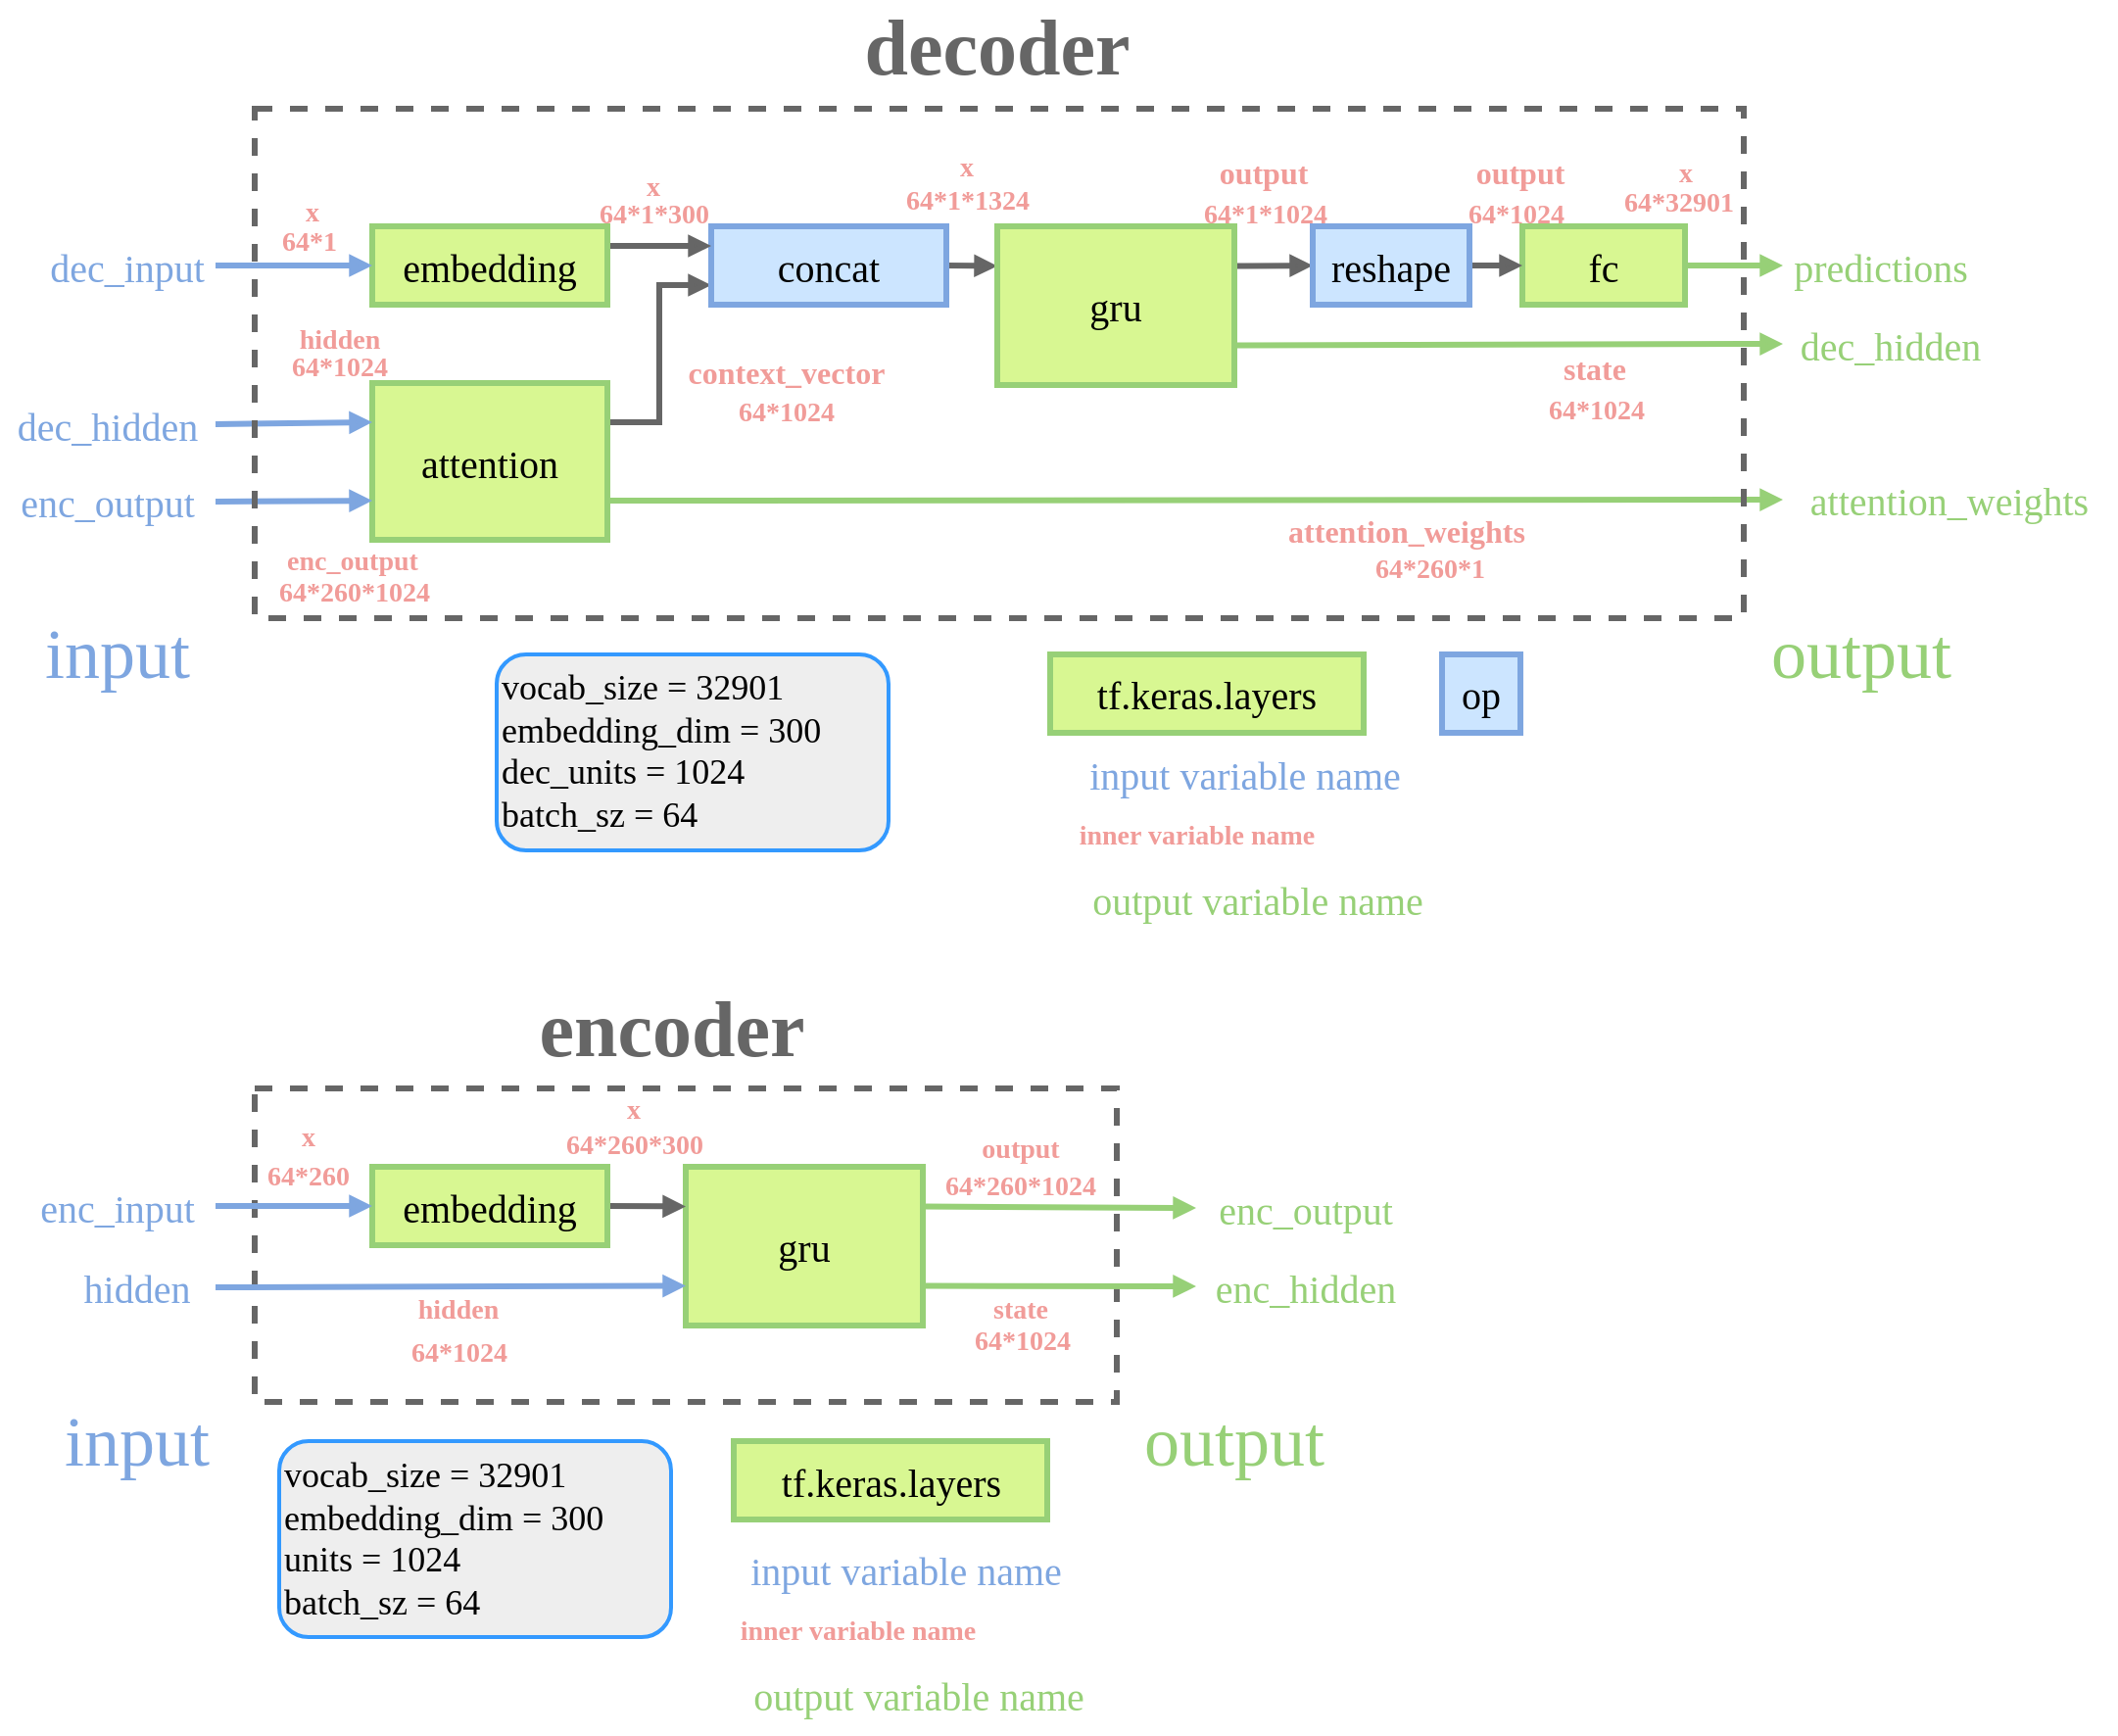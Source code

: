 <mxfile version="12.3.6" type="device" pages="1"><diagram id="C2R9vpWFFEaU_XdBch1a" name="第 1 页"><mxGraphModel dx="1221" dy="651" grid="1" gridSize="10" guides="1" tooltips="1" connect="1" arrows="1" fold="1" page="1" pageScale="1" pageWidth="827" pageHeight="1169" math="0" shadow="0"><root><mxCell id="0"/><mxCell id="1" parent="0"/><mxCell id="tUSjz4eI8gjwYxeQAUdH-51" style="edgeStyle=none;rounded=0;orthogonalLoop=1;jettySize=auto;html=1;exitX=1;exitY=0.5;exitDx=0;exitDy=0;endArrow=block;endFill=1;endSize=4;strokeColor=#97D077;strokeWidth=3;fontFamily=Comic Sans MS;fontSize=20;fontColor=#F19C99;entryX=0;entryY=0.5;entryDx=0;entryDy=0;" parent="1" source="tUSjz4eI8gjwYxeQAUdH-34" target="tUSjz4eI8gjwYxeQAUdH-14" edge="1"><mxGeometry relative="1" as="geometry"><mxPoint x="940" y="226.5" as="targetPoint"/></mxGeometry></mxCell><mxCell id="tUSjz4eI8gjwYxeQAUdH-34" value="fc" style="rounded=0;whiteSpace=wrap;html=1;fontSize=20;fontFamily=Comic Sans MS;fillColor=#D8F792;strokeColor=#97D077;strokeWidth=3;" parent="1" vertex="1"><mxGeometry x="827" y="191.5" width="83" height="40" as="geometry"/></mxCell><mxCell id="tUSjz4eI8gjwYxeQAUdH-39" style="edgeStyle=none;rounded=0;orthogonalLoop=1;jettySize=auto;html=1;exitX=1;exitY=0.75;exitDx=0;exitDy=0;fontFamily=Comic Sans MS;fontSize=20;strokeColor=#97D077;strokeWidth=3;endSize=4;endArrow=block;endFill=1;entryX=0;entryY=0.5;entryDx=0;entryDy=0;" parent="1" source="tUSjz4eI8gjwYxeQAUdH-1" target="tUSjz4eI8gjwYxeQAUdH-15" edge="1"><mxGeometry relative="1" as="geometry"><mxPoint x="900" y="317" as="targetPoint"/></mxGeometry></mxCell><mxCell id="tUSjz4eI8gjwYxeQAUdH-48" style="edgeStyle=orthogonalEdgeStyle;rounded=0;orthogonalLoop=1;jettySize=auto;html=1;exitX=1;exitY=0.25;exitDx=0;exitDy=0;entryX=0;entryY=0.75;entryDx=0;entryDy=0;endArrow=block;endFill=1;endSize=4;strokeColor=#666666;strokeWidth=3;fontFamily=Comic Sans MS;fontSize=20;fontColor=#000000;fillColor=#d5e8d4;" parent="1" source="tUSjz4eI8gjwYxeQAUdH-1" target="tUSjz4eI8gjwYxeQAUdH-2" edge="1"><mxGeometry relative="1" as="geometry"/></mxCell><mxCell id="tUSjz4eI8gjwYxeQAUdH-1" value="attention" style="rounded=0;whiteSpace=wrap;html=1;fontSize=20;fontFamily=Comic Sans MS;fillColor=#D8F792;strokeColor=#97D077;strokeWidth=3;" parent="1" vertex="1"><mxGeometry x="240" y="271.5" width="120" height="80" as="geometry"/></mxCell><mxCell id="tUSjz4eI8gjwYxeQAUdH-62" style="edgeStyle=none;rounded=0;orthogonalLoop=1;jettySize=auto;html=1;exitX=1;exitY=0.5;exitDx=0;exitDy=0;entryX=0;entryY=0.25;entryDx=0;entryDy=0;endArrow=block;endFill=1;endSize=4;strokeColor=#666666;strokeWidth=3;fontFamily=Comic Sans MS;fontSize=20;fontColor=#000000;" parent="1" source="tUSjz4eI8gjwYxeQAUdH-2" target="tUSjz4eI8gjwYxeQAUdH-3" edge="1"><mxGeometry relative="1" as="geometry"/></mxCell><mxCell id="tUSjz4eI8gjwYxeQAUdH-2" value="concat" style="rounded=0;whiteSpace=wrap;html=1;fontSize=20;fontFamily=Comic Sans MS;fillColor=#cce5ff;strokeColor=#7EA6E0;strokeWidth=3;" parent="1" vertex="1"><mxGeometry x="413" y="191.5" width="120" height="40" as="geometry"/></mxCell><mxCell id="tUSjz4eI8gjwYxeQAUdH-33" style="rounded=0;orthogonalLoop=1;jettySize=auto;html=1;exitX=1;exitY=0.25;exitDx=0;exitDy=0;entryX=0;entryY=0.5;entryDx=0;entryDy=0;fontFamily=Comic Sans MS;fontSize=20;strokeWidth=3;endSize=4;endArrow=block;endFill=1;fillColor=#d5e8d4;strokeColor=#666666;fontColor=#000000;" parent="1" source="tUSjz4eI8gjwYxeQAUdH-3" target="tUSjz4eI8gjwYxeQAUdH-4" edge="1"><mxGeometry relative="1" as="geometry"/></mxCell><mxCell id="tUSjz4eI8gjwYxeQAUdH-50" style="edgeStyle=none;rounded=0;orthogonalLoop=1;jettySize=auto;html=1;exitX=1;exitY=0.75;exitDx=0;exitDy=0;endArrow=block;endFill=1;endSize=4;strokeColor=#97D077;strokeWidth=3;fontFamily=Comic Sans MS;fontSize=20;fontColor=#F19C99;entryX=0;entryY=0.5;entryDx=0;entryDy=0;" parent="1" source="tUSjz4eI8gjwYxeQAUdH-3" target="tUSjz4eI8gjwYxeQAUdH-13" edge="1"><mxGeometry relative="1" as="geometry"><mxPoint x="920" y="308.5" as="targetPoint"/></mxGeometry></mxCell><mxCell id="tUSjz4eI8gjwYxeQAUdH-3" value="gru" style="rounded=0;whiteSpace=wrap;html=1;fontSize=20;fontFamily=Comic Sans MS;fillColor=#D8F792;strokeColor=#97D077;fontColor=#000000;strokeWidth=3;" parent="1" vertex="1"><mxGeometry x="559" y="191.5" width="121" height="81" as="geometry"/></mxCell><mxCell id="tUSjz4eI8gjwYxeQAUdH-36" style="rounded=0;orthogonalLoop=1;jettySize=auto;html=1;exitX=1;exitY=0.5;exitDx=0;exitDy=0;entryX=0;entryY=0.5;entryDx=0;entryDy=0;fontFamily=Comic Sans MS;fontSize=20;strokeColor=#666666;strokeWidth=3;fillColor=#d5e8d4;endFill=1;endArrow=block;endSize=4;fontColor=#000000;" parent="1" source="tUSjz4eI8gjwYxeQAUdH-4" target="tUSjz4eI8gjwYxeQAUdH-34" edge="1"><mxGeometry relative="1" as="geometry"/></mxCell><mxCell id="tUSjz4eI8gjwYxeQAUdH-4" value="reshape" style="rounded=0;whiteSpace=wrap;html=1;fontSize=20;fontFamily=Comic Sans MS;fillColor=#cce5ff;strokeColor=#7EA6E0;strokeWidth=3;" parent="1" vertex="1"><mxGeometry x="720" y="191.5" width="80" height="40" as="geometry"/></mxCell><mxCell id="tUSjz4eI8gjwYxeQAUdH-47" style="rounded=0;orthogonalLoop=1;jettySize=auto;html=1;exitX=1;exitY=0.25;exitDx=0;exitDy=0;entryX=0;entryY=0.25;entryDx=0;entryDy=0;endArrow=block;endFill=1;endSize=4;strokeColor=#666666;strokeWidth=3;fontFamily=Comic Sans MS;fontSize=20;fontColor=#000000;fillColor=#d5e8d4;" parent="1" source="tUSjz4eI8gjwYxeQAUdH-5" target="tUSjz4eI8gjwYxeQAUdH-2" edge="1"><mxGeometry relative="1" as="geometry"/></mxCell><mxCell id="tUSjz4eI8gjwYxeQAUdH-5" value="embedding" style="rounded=0;whiteSpace=wrap;html=1;fontSize=20;fontFamily=Comic Sans MS;fillColor=#D8F792;strokeColor=#97D077;fontColor=#000000;strokeWidth=3;" parent="1" vertex="1"><mxGeometry x="240" y="191.5" width="120" height="40" as="geometry"/></mxCell><mxCell id="tUSjz4eI8gjwYxeQAUdH-19" value="" style="edgeStyle=none;rounded=0;orthogonalLoop=1;jettySize=auto;html=1;fontFamily=Comic Sans MS;fontSize=20;exitX=1;exitY=0.5;exitDx=0;exitDy=0;entryX=0;entryY=0.25;entryDx=0;entryDy=0;fontColor=#7EA6E0;strokeColor=#7EA6E0;strokeWidth=3;endFill=1;endArrow=block;endSize=4;" parent="1" source="tUSjz4eI8gjwYxeQAUdH-6" target="tUSjz4eI8gjwYxeQAUdH-1" edge="1"><mxGeometry relative="1" as="geometry"/></mxCell><mxCell id="tUSjz4eI8gjwYxeQAUdH-6" value="dec_hidden" style="text;html=1;strokeColor=none;fillColor=none;align=center;verticalAlign=middle;whiteSpace=wrap;rounded=0;fontSize=20;fontFamily=Comic Sans MS;fontColor=#7EA6E0;" parent="1" vertex="1"><mxGeometry x="50" y="272.5" width="110" height="40" as="geometry"/></mxCell><mxCell id="tUSjz4eI8gjwYxeQAUdH-22" value="" style="edgeStyle=none;rounded=0;orthogonalLoop=1;jettySize=auto;html=1;fontFamily=Comic Sans MS;fontSize=20;entryX=0;entryY=0.75;entryDx=0;entryDy=0;exitX=1;exitY=0.5;exitDx=0;exitDy=0;fontColor=#7EA6E0;strokeColor=#7EA6E0;strokeWidth=3;endFill=1;endArrow=block;endSize=4;" parent="1" source="tUSjz4eI8gjwYxeQAUdH-7" target="tUSjz4eI8gjwYxeQAUdH-1" edge="1"><mxGeometry relative="1" as="geometry"/></mxCell><mxCell id="tUSjz4eI8gjwYxeQAUdH-7" value="enc_output" style="text;html=1;strokeColor=none;fillColor=none;align=center;verticalAlign=middle;whiteSpace=wrap;rounded=0;fontSize=20;fontFamily=Comic Sans MS;fontColor=#7EA6E0;" parent="1" vertex="1"><mxGeometry x="50" y="311.5" width="110" height="41" as="geometry"/></mxCell><mxCell id="tUSjz4eI8gjwYxeQAUdH-10" value="&lt;font style=&quot;font-size: 16px&quot;&gt;&lt;b&gt;&lt;font style=&quot;font-size: 16px&quot;&gt;context_vector&lt;/font&gt;&lt;/b&gt;&lt;/font&gt;" style="text;html=1;strokeColor=none;fillColor=none;align=center;verticalAlign=middle;whiteSpace=wrap;rounded=0;fontSize=20;fontFamily=Comic Sans MS;fontColor=#F19C99;" parent="1" vertex="1"><mxGeometry x="390" y="252.5" width="123" height="23" as="geometry"/></mxCell><mxCell id="tUSjz4eI8gjwYxeQAUdH-30" value="" style="edgeStyle=orthogonalEdgeStyle;rounded=0;orthogonalLoop=1;jettySize=auto;html=1;fontFamily=Comic Sans MS;fontSize=20;fontColor=#7EA6E0;strokeColor=#7EA6E0;strokeWidth=3;endArrow=block;endFill=1;endSize=4;entryX=0;entryY=0.5;entryDx=0;entryDy=0;" parent="1" source="tUSjz4eI8gjwYxeQAUdH-11" target="tUSjz4eI8gjwYxeQAUdH-5" edge="1"><mxGeometry relative="1" as="geometry"/></mxCell><mxCell id="tUSjz4eI8gjwYxeQAUdH-11" value="dec_input" style="text;html=1;strokeColor=none;fillColor=none;align=center;verticalAlign=middle;whiteSpace=wrap;rounded=0;fontSize=20;fontFamily=Comic Sans MS;fontColor=#7EA6E0;" parent="1" vertex="1"><mxGeometry x="70" y="191.5" width="90" height="40" as="geometry"/></mxCell><mxCell id="tUSjz4eI8gjwYxeQAUdH-12" value="&lt;b&gt;&lt;font style=&quot;font-size: 16px&quot;&gt;output&lt;/font&gt;&lt;/b&gt;" style="text;html=1;strokeColor=none;fillColor=none;align=center;verticalAlign=middle;whiteSpace=wrap;rounded=0;fontSize=20;fontFamily=Comic Sans MS;fontColor=#F19C99;" parent="1" vertex="1"><mxGeometry x="650" y="150" width="90" height="23" as="geometry"/></mxCell><mxCell id="tUSjz4eI8gjwYxeQAUdH-13" value="dec_hidden" style="text;html=1;strokeColor=none;fillColor=none;align=center;verticalAlign=middle;whiteSpace=wrap;rounded=0;fontSize=20;fontFamily=Comic Sans MS;fontColor=#97D077;" parent="1" vertex="1"><mxGeometry x="960" y="232.5" width="110" height="38" as="geometry"/></mxCell><mxCell id="tUSjz4eI8gjwYxeQAUdH-14" value="predictions" style="text;html=1;strokeColor=none;fillColor=none;align=center;verticalAlign=middle;whiteSpace=wrap;rounded=0;fontSize=20;fontFamily=Comic Sans MS;fontColor=#97D077;" parent="1" vertex="1"><mxGeometry x="960" y="191.5" width="100" height="40" as="geometry"/></mxCell><mxCell id="tUSjz4eI8gjwYxeQAUdH-15" value="attention_weights" style="text;html=1;strokeColor=none;fillColor=none;align=center;verticalAlign=middle;whiteSpace=wrap;rounded=0;fontSize=20;fontFamily=Comic Sans MS;fontColor=#97D077;" parent="1" vertex="1"><mxGeometry x="960" y="310.5" width="170" height="41" as="geometry"/></mxCell><mxCell id="tUSjz4eI8gjwYxeQAUdH-21" style="edgeStyle=none;rounded=0;orthogonalLoop=1;jettySize=auto;html=1;entryX=1;entryY=0.5;entryDx=0;entryDy=0;fontFamily=Comic Sans MS;fontSize=20;fontColor=#7EA6E0;" parent="1" source="tUSjz4eI8gjwYxeQAUdH-7" target="tUSjz4eI8gjwYxeQAUdH-7" edge="1"><mxGeometry relative="1" as="geometry"/></mxCell><mxCell id="tUSjz4eI8gjwYxeQAUdH-63" value="input" style="text;html=1;strokeColor=none;fillColor=none;align=center;verticalAlign=middle;whiteSpace=wrap;rounded=0;fontSize=36;fontFamily=Comic Sans MS;fontColor=#7EA6E0;" parent="1" vertex="1"><mxGeometry x="50" y="389.5" width="120" height="41" as="geometry"/></mxCell><mxCell id="tUSjz4eI8gjwYxeQAUdH-64" value="output" style="text;html=1;strokeColor=none;fillColor=none;align=center;verticalAlign=middle;whiteSpace=wrap;rounded=0;fontSize=36;fontFamily=Comic Sans MS;fontColor=#97D077;" parent="1" vertex="1"><mxGeometry x="945" y="389.5" width="110" height="41" as="geometry"/></mxCell><mxCell id="tUSjz4eI8gjwYxeQAUdH-66" value="&lt;font style=&quot;font-size: 40px&quot;&gt;&lt;b&gt;&lt;font style=&quot;font-size: 40px&quot; color=&quot;#666666&quot;&gt;decoder&lt;/font&gt;&lt;/b&gt;&lt;/font&gt;" style="text;html=1;strokeColor=none;fillColor=none;align=center;verticalAlign=middle;whiteSpace=wrap;rounded=0;fontSize=36;fontFamily=Comic Sans MS;fontColor=#7EA6E0;" parent="1" vertex="1"><mxGeometry x="479" y="80" width="160" height="40" as="geometry"/></mxCell><mxCell id="tUSjz4eI8gjwYxeQAUdH-67" value="tf.keras.layers" style="rounded=0;whiteSpace=wrap;html=1;fontSize=20;fontFamily=Comic Sans MS;fillColor=#D8F792;strokeColor=#97D077;fontColor=#000000;strokeWidth=3;" parent="1" vertex="1"><mxGeometry x="586" y="410" width="160" height="40" as="geometry"/></mxCell><mxCell id="tUSjz4eI8gjwYxeQAUdH-69" value="op" style="rounded=0;whiteSpace=wrap;html=1;fontSize=20;fontFamily=Comic Sans MS;fillColor=#cce5ff;strokeColor=#7EA6E0;strokeWidth=3;" parent="1" vertex="1"><mxGeometry x="786" y="410" width="40" height="40" as="geometry"/></mxCell><mxCell id="tUSjz4eI8gjwYxeQAUdH-71" value="x" style="text;html=1;strokeColor=none;fillColor=none;align=center;verticalAlign=middle;whiteSpace=wrap;rounded=0;fontSize=14;fontFamily=Comic Sans MS;fontColor=#F19C99;fontStyle=1" parent="1" vertex="1"><mxGeometry x="527" y="150" width="33" height="23" as="geometry"/></mxCell><mxCell id="tUSjz4eI8gjwYxeQAUdH-72" value="x" style="text;html=1;strokeColor=none;fillColor=none;align=center;verticalAlign=middle;whiteSpace=wrap;rounded=0;fontSize=14;fontFamily=Comic Sans MS;fontColor=#F19C99;fontStyle=1" parent="1" vertex="1"><mxGeometry x="367" y="160" width="33" height="23" as="geometry"/></mxCell><mxCell id="tUSjz4eI8gjwYxeQAUdH-73" value="&lt;b&gt;&lt;font style=&quot;font-size: 16px&quot;&gt;output&lt;/font&gt;&lt;/b&gt;" style="text;html=1;strokeColor=none;fillColor=none;align=center;verticalAlign=middle;whiteSpace=wrap;rounded=0;fontSize=20;fontFamily=Comic Sans MS;fontColor=#F19C99;" parent="1" vertex="1"><mxGeometry x="781" y="150" width="90" height="23" as="geometry"/></mxCell><mxCell id="tUSjz4eI8gjwYxeQAUdH-74" value="" style="rounded=0;whiteSpace=wrap;html=1;fillColor=none;fontFamily=Comic Sans MS;fontSize=36;fontColor=#F19C99;strokeColor=#666666;strokeWidth=3;dashed=1;" parent="1" vertex="1"><mxGeometry x="180" y="631.5" width="440" height="160" as="geometry"/></mxCell><mxCell id="tUSjz4eI8gjwYxeQAUdH-75" style="edgeStyle=none;rounded=0;orthogonalLoop=1;jettySize=auto;html=1;exitX=1;exitY=0.25;exitDx=0;exitDy=0;endArrow=block;endFill=1;endSize=4;strokeColor=#97D077;strokeWidth=3;fontFamily=Comic Sans MS;fontSize=20;fontColor=#F19C99;entryX=0;entryY=0.5;entryDx=0;entryDy=0;" parent="1" source="tUSjz4eI8gjwYxeQAUdH-84" target="tUSjz4eI8gjwYxeQAUdH-98" edge="1"><mxGeometry relative="1" as="geometry"><mxPoint x="940" y="706.5" as="targetPoint"/><mxPoint x="910" y="691.5" as="sourcePoint"/></mxGeometry></mxCell><mxCell id="tUSjz4eI8gjwYxeQAUdH-83" style="edgeStyle=none;rounded=0;orthogonalLoop=1;jettySize=auto;html=1;exitX=1;exitY=0.75;exitDx=0;exitDy=0;endArrow=block;endFill=1;endSize=4;strokeColor=#97D077;strokeWidth=3;fontFamily=Comic Sans MS;fontSize=20;fontColor=#F19C99;entryX=0;entryY=0.5;entryDx=0;entryDy=0;" parent="1" source="tUSjz4eI8gjwYxeQAUdH-84" target="tUSjz4eI8gjwYxeQAUdH-97" edge="1"><mxGeometry relative="1" as="geometry"><mxPoint x="920" y="788.5" as="targetPoint"/></mxGeometry></mxCell><mxCell id="tUSjz4eI8gjwYxeQAUdH-84" value="gru" style="rounded=0;whiteSpace=wrap;html=1;fontSize=20;fontFamily=Comic Sans MS;fillColor=#D8F792;strokeColor=#97D077;fontColor=#000000;strokeWidth=3;" parent="1" vertex="1"><mxGeometry x="400" y="671.5" width="121" height="81" as="geometry"/></mxCell><mxCell id="tUSjz4eI8gjwYxeQAUdH-87" style="rounded=0;orthogonalLoop=1;jettySize=auto;html=1;exitX=1;exitY=0.5;exitDx=0;exitDy=0;entryX=0;entryY=0.25;entryDx=0;entryDy=0;endArrow=block;endFill=1;endSize=4;strokeColor=#666666;strokeWidth=3;fontFamily=Comic Sans MS;fontSize=20;fontColor=#000000;fillColor=#d5e8d4;" parent="1" source="tUSjz4eI8gjwYxeQAUdH-88" target="tUSjz4eI8gjwYxeQAUdH-84" edge="1"><mxGeometry relative="1" as="geometry"><mxPoint x="413" y="681.5" as="targetPoint"/></mxGeometry></mxCell><mxCell id="tUSjz4eI8gjwYxeQAUdH-88" value="embedding" style="rounded=0;whiteSpace=wrap;html=1;fontSize=20;fontFamily=Comic Sans MS;fillColor=#D8F792;strokeColor=#97D077;fontColor=#000000;strokeWidth=3;" parent="1" vertex="1"><mxGeometry x="240" y="671.5" width="120" height="40" as="geometry"/></mxCell><mxCell id="tUSjz4eI8gjwYxeQAUdH-89" value="" style="edgeStyle=none;rounded=0;orthogonalLoop=1;jettySize=auto;html=1;fontFamily=Comic Sans MS;fontSize=20;exitX=1;exitY=0.5;exitDx=0;exitDy=0;fontColor=#7EA6E0;strokeColor=#7EA6E0;strokeWidth=3;endFill=1;endArrow=block;endSize=4;entryX=0;entryY=0.75;entryDx=0;entryDy=0;" parent="1" source="tUSjz4eI8gjwYxeQAUdH-90" target="tUSjz4eI8gjwYxeQAUdH-84" edge="1"><mxGeometry relative="1" as="geometry"><mxPoint x="130" y="621.5" as="targetPoint"/></mxGeometry></mxCell><mxCell id="tUSjz4eI8gjwYxeQAUdH-90" value="hidden" style="text;html=1;strokeColor=none;fillColor=none;align=center;verticalAlign=middle;whiteSpace=wrap;rounded=0;fontSize=20;fontFamily=Comic Sans MS;fontColor=#7EA6E0;" parent="1" vertex="1"><mxGeometry x="80" y="713" width="80" height="40" as="geometry"/></mxCell><mxCell id="tUSjz4eI8gjwYxeQAUdH-94" value="" style="edgeStyle=orthogonalEdgeStyle;rounded=0;orthogonalLoop=1;jettySize=auto;html=1;fontFamily=Comic Sans MS;fontSize=20;fontColor=#7EA6E0;strokeColor=#7EA6E0;strokeWidth=3;endArrow=block;endFill=1;endSize=4;entryX=0;entryY=0.5;entryDx=0;entryDy=0;" parent="1" source="tUSjz4eI8gjwYxeQAUdH-95" target="tUSjz4eI8gjwYxeQAUdH-88" edge="1"><mxGeometry relative="1" as="geometry"/></mxCell><mxCell id="tUSjz4eI8gjwYxeQAUdH-95" value="enc_input" style="text;html=1;strokeColor=none;fillColor=none;align=center;verticalAlign=middle;whiteSpace=wrap;rounded=0;fontSize=20;fontFamily=Comic Sans MS;fontColor=#7EA6E0;" parent="1" vertex="1"><mxGeometry x="60" y="671.5" width="100" height="40" as="geometry"/></mxCell><mxCell id="tUSjz4eI8gjwYxeQAUdH-97" value="enc_hidden" style="text;html=1;strokeColor=none;fillColor=none;align=center;verticalAlign=middle;whiteSpace=wrap;rounded=0;fontSize=20;fontFamily=Comic Sans MS;fontColor=#97D077;" parent="1" vertex="1"><mxGeometry x="660.5" y="713.5" width="111" height="38" as="geometry"/></mxCell><mxCell id="tUSjz4eI8gjwYxeQAUdH-98" value="enc_output" style="text;html=1;strokeColor=none;fillColor=none;align=center;verticalAlign=middle;whiteSpace=wrap;rounded=0;fontSize=20;fontFamily=Comic Sans MS;fontColor=#97D077;" parent="1" vertex="1"><mxGeometry x="660.5" y="672.5" width="111" height="40" as="geometry"/></mxCell><mxCell id="tUSjz4eI8gjwYxeQAUdH-100" style="edgeStyle=none;rounded=0;orthogonalLoop=1;jettySize=auto;html=1;entryX=1;entryY=0.5;entryDx=0;entryDy=0;fontFamily=Comic Sans MS;fontSize=20;fontColor=#7EA6E0;" parent="1" edge="1"><mxGeometry relative="1" as="geometry"><mxPoint x="160" y="781.5" as="sourcePoint"/><mxPoint x="160" y="781.5" as="targetPoint"/></mxGeometry></mxCell><mxCell id="tUSjz4eI8gjwYxeQAUdH-101" value="input" style="text;html=1;strokeColor=none;fillColor=none;align=center;verticalAlign=middle;whiteSpace=wrap;rounded=0;fontSize=36;fontFamily=Comic Sans MS;fontColor=#7EA6E0;" parent="1" vertex="1"><mxGeometry x="60" y="791.5" width="120" height="40" as="geometry"/></mxCell><mxCell id="tUSjz4eI8gjwYxeQAUdH-102" value="output" style="text;html=1;strokeColor=none;fillColor=none;align=center;verticalAlign=middle;whiteSpace=wrap;rounded=0;fontSize=36;fontFamily=Comic Sans MS;fontColor=#97D077;" parent="1" vertex="1"><mxGeometry x="625" y="791.5" width="110" height="40" as="geometry"/></mxCell><mxCell id="tUSjz4eI8gjwYxeQAUdH-103" value="&lt;b&gt;&lt;font style=&quot;font-size: 40px&quot; color=&quot;#666666&quot;&gt;encoder&lt;/font&gt;&lt;/b&gt;" style="text;html=1;strokeColor=none;fillColor=none;align=center;verticalAlign=middle;whiteSpace=wrap;rounded=0;fontSize=36;fontFamily=Comic Sans MS;fontColor=#7EA6E0;" parent="1" vertex="1"><mxGeometry x="313" y="580.5" width="160" height="40" as="geometry"/></mxCell><mxCell id="tUSjz4eI8gjwYxeQAUdH-107" value="x" style="text;html=1;strokeColor=none;fillColor=none;align=center;verticalAlign=middle;whiteSpace=wrap;rounded=0;fontSize=14;fontFamily=Comic Sans MS;fontColor=#F19C99;fontStyle=1" parent="1" vertex="1"><mxGeometry x="357" y="631.5" width="33" height="23" as="geometry"/></mxCell><mxCell id="tUSjz4eI8gjwYxeQAUdH-121" value="&lt;font style=&quot;font-size: 14px&quot;&gt;&lt;b&gt;&lt;font style=&quot;font-size: 14px&quot;&gt;64*1*300&lt;/font&gt;&lt;/b&gt;&lt;/font&gt;" style="text;html=1;strokeColor=none;fillColor=none;align=center;verticalAlign=middle;whiteSpace=wrap;rounded=0;fontSize=20;fontFamily=Comic Sans MS;fontColor=#F19C99;" parent="1" vertex="1"><mxGeometry x="338.5" y="171.5" width="90" height="20" as="geometry"/></mxCell><mxCell id="tUSjz4eI8gjwYxeQAUdH-125" value="&lt;font style=&quot;font-size: 14px&quot;&gt;&lt;b&gt;&lt;font style=&quot;font-size: 14px&quot;&gt;64*260*300&lt;/font&gt;&lt;/b&gt;&lt;/font&gt;" style="text;html=1;strokeColor=none;fillColor=none;align=center;verticalAlign=middle;whiteSpace=wrap;rounded=0;fontSize=20;fontFamily=Comic Sans MS;fontColor=#F19C99;" parent="1" vertex="1"><mxGeometry x="328.5" y="646.5" width="90" height="20" as="geometry"/></mxCell><mxCell id="tUSjz4eI8gjwYxeQAUdH-129" value="&lt;font style=&quot;font-size: 14px&quot;&gt;&lt;b&gt;&lt;font style=&quot;font-size: 14px&quot;&gt;64*1024&lt;/font&gt;&lt;/b&gt;&lt;/font&gt;" style="text;html=1;strokeColor=none;fillColor=none;align=center;verticalAlign=middle;whiteSpace=wrap;rounded=0;fontSize=20;fontFamily=Comic Sans MS;fontColor=#F19C99;" parent="1" vertex="1"><mxGeometry x="527" y="746.5" width="90" height="20" as="geometry"/></mxCell><mxCell id="tUSjz4eI8gjwYxeQAUdH-131" value="x" style="text;html=1;strokeColor=none;fillColor=none;align=center;verticalAlign=middle;whiteSpace=wrap;rounded=0;fontSize=14;fontFamily=Comic Sans MS;fontColor=#F19C99;fontStyle=1" parent="1" vertex="1"><mxGeometry x="193" y="173" width="33" height="23" as="geometry"/></mxCell><mxCell id="tUSjz4eI8gjwYxeQAUdH-132" value="hidden" style="text;html=1;strokeColor=none;fillColor=none;align=center;verticalAlign=middle;whiteSpace=wrap;rounded=0;fontSize=14;fontFamily=Comic Sans MS;fontColor=#F19C99;fontStyle=1" parent="1" vertex="1"><mxGeometry x="190" y="238.5" width="67" height="23" as="geometry"/></mxCell><mxCell id="tUSjz4eI8gjwYxeQAUdH-133" value="enc_output" style="text;html=1;strokeColor=none;fillColor=none;align=center;verticalAlign=middle;whiteSpace=wrap;rounded=0;fontSize=14;fontFamily=Comic Sans MS;fontColor=#F19C99;fontStyle=1" parent="1" vertex="1"><mxGeometry x="177.5" y="351.5" width="104" height="23" as="geometry"/></mxCell><mxCell id="tUSjz4eI8gjwYxeQAUdH-134" value="x" style="text;html=1;strokeColor=none;fillColor=none;align=center;verticalAlign=middle;whiteSpace=wrap;rounded=0;fontSize=14;fontFamily=Comic Sans MS;fontColor=#F19C99;fontStyle=1" parent="1" vertex="1"><mxGeometry x="893.5" y="153" width="33" height="23" as="geometry"/></mxCell><mxCell id="tUSjz4eI8gjwYxeQAUdH-135" value="x" style="text;html=1;strokeColor=none;fillColor=none;align=center;verticalAlign=middle;whiteSpace=wrap;rounded=0;fontSize=14;fontFamily=Comic Sans MS;fontColor=#F19C99;fontStyle=1" parent="1" vertex="1"><mxGeometry x="190.5" y="645" width="33" height="23" as="geometry"/></mxCell><mxCell id="tUSjz4eI8gjwYxeQAUdH-136" value="&lt;font style=&quot;font-size: 14px&quot;&gt;&lt;b&gt;&lt;font style=&quot;font-size: 14px&quot;&gt;64*260&lt;/font&gt;&lt;/b&gt;&lt;/font&gt;" style="text;html=1;strokeColor=none;fillColor=none;align=center;verticalAlign=middle;whiteSpace=wrap;rounded=0;fontSize=20;fontFamily=Comic Sans MS;fontColor=#F19C99;" parent="1" vertex="1"><mxGeometry x="177.5" y="662.5" width="59" height="20" as="geometry"/></mxCell><mxCell id="tUSjz4eI8gjwYxeQAUdH-137" style="edgeStyle=none;rounded=0;orthogonalLoop=1;jettySize=auto;html=1;exitX=0.5;exitY=1;exitDx=0;exitDy=0;endArrow=block;endFill=1;endSize=4;strokeColor=#666666;strokeWidth=3;fontFamily=Comic Sans MS;fontSize=14;fontColor=#97D077;" parent="1" source="tUSjz4eI8gjwYxeQAUdH-136" target="tUSjz4eI8gjwYxeQAUdH-136" edge="1"><mxGeometry relative="1" as="geometry"/></mxCell><mxCell id="tUSjz4eI8gjwYxeQAUdH-138" value="hidden" style="text;html=1;strokeColor=none;fillColor=none;align=center;verticalAlign=middle;whiteSpace=wrap;rounded=0;fontSize=14;fontFamily=Comic Sans MS;fontColor=#F19C99;fontStyle=1" parent="1" vertex="1"><mxGeometry x="257" y="733.5" width="54" height="23" as="geometry"/></mxCell><mxCell id="tUSjz4eI8gjwYxeQAUdH-139" value="&lt;font style=&quot;font-size: 14px&quot;&gt;&lt;b&gt;&lt;font style=&quot;font-size: 14px&quot;&gt;64*1024&lt;/font&gt;&lt;/b&gt;&lt;/font&gt;" style="text;html=1;strokeColor=none;fillColor=none;align=center;verticalAlign=middle;whiteSpace=wrap;rounded=0;fontSize=20;fontFamily=Comic Sans MS;fontColor=#F19C99;" parent="1" vertex="1"><mxGeometry x="254.5" y="753" width="59" height="20" as="geometry"/></mxCell><mxCell id="tUSjz4eI8gjwYxeQAUdH-140" style="edgeStyle=none;rounded=0;orthogonalLoop=1;jettySize=auto;html=1;exitX=0.5;exitY=1;exitDx=0;exitDy=0;endArrow=block;endFill=1;endSize=4;strokeColor=#666666;strokeWidth=3;fontFamily=Comic Sans MS;fontSize=14;fontColor=#97D077;" parent="1" source="tUSjz4eI8gjwYxeQAUdH-139" target="tUSjz4eI8gjwYxeQAUdH-139" edge="1"><mxGeometry relative="1" as="geometry"/></mxCell><mxCell id="tUSjz4eI8gjwYxeQAUdH-142" value="state" style="text;html=1;strokeColor=none;fillColor=none;align=center;verticalAlign=middle;whiteSpace=wrap;rounded=0;fontSize=14;fontFamily=Comic Sans MS;fontColor=#F19C99;fontStyle=1" parent="1" vertex="1"><mxGeometry x="543.5" y="733" width="54" height="23" as="geometry"/></mxCell><mxCell id="tUSjz4eI8gjwYxeQAUdH-143" value="output" style="text;html=1;strokeColor=none;fillColor=none;align=center;verticalAlign=middle;whiteSpace=wrap;rounded=0;fontSize=14;fontFamily=Comic Sans MS;fontColor=#F19C99;fontStyle=1" parent="1" vertex="1"><mxGeometry x="543.5" y="651" width="54" height="23" as="geometry"/></mxCell><mxCell id="tUSjz4eI8gjwYxeQAUdH-144" value="&lt;font style=&quot;font-size: 14px&quot; color=&quot;#F19C99&quot;&gt;&lt;b&gt;&lt;font style=&quot;font-size: 14px&quot;&gt;64*260*1024&lt;/font&gt;&lt;/b&gt;&lt;/font&gt;" style="text;html=1;strokeColor=none;fillColor=none;align=center;verticalAlign=middle;whiteSpace=wrap;rounded=0;fontSize=20;fontFamily=Comic Sans MS;fontColor=#97D077;" parent="1" vertex="1"><mxGeometry x="525.5" y="668" width="90" height="20" as="geometry"/></mxCell><mxCell id="tUSjz4eI8gjwYxeQAUdH-149" value="inner variable name" style="text;html=1;strokeColor=none;fillColor=none;align=center;verticalAlign=middle;whiteSpace=wrap;rounded=0;fontSize=14;fontFamily=Comic Sans MS;fontColor=#F19C99;fontStyle=1" parent="1" vertex="1"><mxGeometry x="586" y="491" width="150" height="23" as="geometry"/></mxCell><mxCell id="tUSjz4eI8gjwYxeQAUdH-150" value="input variable name" style="text;html=1;strokeColor=none;fillColor=none;align=center;verticalAlign=middle;whiteSpace=wrap;rounded=0;fontSize=20;fontFamily=Comic Sans MS;fontColor=#7EA6E0;" parent="1" vertex="1"><mxGeometry x="586" y="450" width="199" height="41" as="geometry"/></mxCell><mxCell id="tUSjz4eI8gjwYxeQAUdH-151" value="output variable name" style="text;html=1;strokeColor=none;fillColor=none;align=center;verticalAlign=middle;whiteSpace=wrap;rounded=0;fontSize=20;fontFamily=Comic Sans MS;fontColor=#97D077;" parent="1" vertex="1"><mxGeometry x="587" y="514" width="210" height="41" as="geometry"/></mxCell><mxCell id="tUSjz4eI8gjwYxeQAUdH-153" value="&lt;div style=&quot;font-size: 18px;&quot;&gt;&lt;font style=&quot;font-size: 18px;&quot;&gt;vocab_size = 32901&lt;br style=&quot;font-size: 18px;&quot;&gt;&lt;/font&gt;&lt;/div&gt;&lt;div style=&quot;font-size: 18px;&quot;&gt;&lt;font style=&quot;font-size: 18px;&quot;&gt;embedding_dim = 300&lt;br style=&quot;font-size: 18px;&quot;&gt;&lt;/font&gt;&lt;/div&gt;&lt;div style=&quot;font-size: 18px;&quot;&gt;&lt;font style=&quot;font-size: 18px;&quot;&gt;units = 1024&lt;br style=&quot;font-size: 18px;&quot;&gt;&lt;/font&gt;&lt;/div&gt;&lt;div style=&quot;font-size: 18px;&quot;&gt;&lt;font style=&quot;font-size: 18px;&quot;&gt;batch_sz = 64&lt;br style=&quot;font-size: 18px;&quot;&gt;&lt;/font&gt;&lt;/div&gt;" style="text;html=1;strokeColor=#3399FF;fillColor=#eeeeee;align=left;verticalAlign=top;whiteSpace=wrap;rounded=1;fontFamily=Comic Sans MS;fontSize=18;strokeWidth=2;glass=0;shadow=0;comic=0;" parent="1" vertex="1"><mxGeometry x="192.5" y="811.5" width="200" height="100" as="geometry"/></mxCell><mxCell id="tUSjz4eI8gjwYxeQAUdH-154" value="tf.keras.layers" style="rounded=0;whiteSpace=wrap;html=1;fontSize=20;fontFamily=Comic Sans MS;fillColor=#D8F792;strokeColor=#97D077;fontColor=#000000;strokeWidth=3;" parent="1" vertex="1"><mxGeometry x="424.5" y="811.5" width="160" height="40" as="geometry"/></mxCell><mxCell id="tUSjz4eI8gjwYxeQAUdH-155" value="inner variable name" style="text;html=1;strokeColor=none;fillColor=none;align=center;verticalAlign=middle;whiteSpace=wrap;rounded=0;fontSize=14;fontFamily=Comic Sans MS;fontColor=#F19C99;fontStyle=1" parent="1" vertex="1"><mxGeometry x="413" y="897" width="150" height="23" as="geometry"/></mxCell><mxCell id="tUSjz4eI8gjwYxeQAUdH-156" value="input variable name" style="text;html=1;strokeColor=none;fillColor=none;align=center;verticalAlign=middle;whiteSpace=wrap;rounded=0;fontSize=20;fontFamily=Comic Sans MS;fontColor=#7EA6E0;" parent="1" vertex="1"><mxGeometry x="413" y="856" width="199" height="41" as="geometry"/></mxCell><mxCell id="tUSjz4eI8gjwYxeQAUdH-157" value="output variable name" style="text;html=1;strokeColor=none;fillColor=none;align=center;verticalAlign=middle;whiteSpace=wrap;rounded=0;fontSize=20;fontFamily=Comic Sans MS;fontColor=#97D077;" parent="1" vertex="1"><mxGeometry x="414" y="920" width="210" height="41" as="geometry"/></mxCell><mxCell id="tUSjz4eI8gjwYxeQAUdH-158" value="&lt;div style=&quot;font-size: 18px&quot;&gt;&lt;font style=&quot;font-size: 18px&quot;&gt;vocab_size = 32901&lt;br style=&quot;font-size: 18px&quot;&gt;&lt;/font&gt;&lt;/div&gt;&lt;div style=&quot;font-size: 18px&quot;&gt;&lt;font style=&quot;font-size: 18px&quot;&gt;embedding_dim = 300&lt;br style=&quot;font-size: 18px&quot;&gt;&lt;/font&gt;&lt;/div&gt;&lt;div style=&quot;font-size: 18px&quot;&gt;&lt;font style=&quot;font-size: 18px&quot;&gt;dec_units = 1024&lt;br style=&quot;font-size: 18px&quot;&gt;&lt;/font&gt;&lt;/div&gt;&lt;div style=&quot;font-size: 18px&quot;&gt;&lt;font style=&quot;font-size: 18px&quot;&gt;batch_sz = 64&lt;br style=&quot;font-size: 18px&quot;&gt;&lt;/font&gt;&lt;/div&gt;" style="text;html=1;strokeColor=#3399FF;fillColor=#eeeeee;align=left;verticalAlign=top;whiteSpace=wrap;rounded=1;fontFamily=Comic Sans MS;fontSize=18;strokeWidth=2;glass=0;shadow=0;comic=0;" parent="1" vertex="1"><mxGeometry x="303.5" y="410" width="200" height="100" as="geometry"/></mxCell><mxCell id="tUSjz4eI8gjwYxeQAUdH-159" value="&lt;font style=&quot;font-size: 14px&quot;&gt;&lt;b&gt;&lt;font style=&quot;font-size: 14px&quot;&gt;64*1&lt;/font&gt;&lt;/b&gt;&lt;/font&gt;" style="text;html=1;strokeColor=none;fillColor=none;align=center;verticalAlign=middle;whiteSpace=wrap;rounded=0;fontSize=20;fontFamily=Comic Sans MS;fontColor=#F19C99;" parent="1" vertex="1"><mxGeometry x="193" y="186" width="30" height="20" as="geometry"/></mxCell><mxCell id="tUSjz4eI8gjwYxeQAUdH-160" value="&lt;font style=&quot;font-size: 14px&quot;&gt;&lt;b&gt;&lt;font style=&quot;font-size: 14px&quot;&gt;64*1024&lt;/font&gt;&lt;/b&gt;&lt;/font&gt;" style="text;html=1;strokeColor=none;fillColor=none;align=center;verticalAlign=middle;whiteSpace=wrap;rounded=0;fontSize=20;fontFamily=Comic Sans MS;fontColor=#F19C99;" parent="1" vertex="1"><mxGeometry x="194" y="250" width="59" height="20" as="geometry"/></mxCell><mxCell id="tUSjz4eI8gjwYxeQAUdH-162" value="&lt;font style=&quot;font-size: 14px&quot;&gt;&lt;b&gt;&lt;font style=&quot;font-size: 14px&quot;&gt;64*260*1024&lt;/font&gt;&lt;/b&gt;&lt;/font&gt;" style="text;html=1;strokeColor=none;fillColor=none;align=center;verticalAlign=middle;whiteSpace=wrap;rounded=0;fontSize=20;fontFamily=Comic Sans MS;fontColor=#F19C99;" parent="1" vertex="1"><mxGeometry x="180" y="364.5" width="102" height="20" as="geometry"/></mxCell><mxCell id="tUSjz4eI8gjwYxeQAUdH-163" value="&lt;font style=&quot;font-size: 14px&quot;&gt;&lt;b&gt;&lt;font style=&quot;font-size: 14px&quot;&gt;64*1024&lt;/font&gt;&lt;/b&gt;&lt;/font&gt;" style="text;html=1;strokeColor=none;fillColor=none;align=center;verticalAlign=middle;whiteSpace=wrap;rounded=0;fontSize=20;fontFamily=Comic Sans MS;fontColor=#F19C99;" parent="1" vertex="1"><mxGeometry x="422" y="272.5" width="59" height="20" as="geometry"/></mxCell><mxCell id="tUSjz4eI8gjwYxeQAUdH-164" value="&lt;font style=&quot;font-size: 14px&quot;&gt;&lt;b&gt;&lt;font style=&quot;font-size: 14px&quot;&gt;64*260*1&lt;/font&gt;&lt;/b&gt;&lt;/font&gt;" style="text;html=1;strokeColor=none;fillColor=none;align=center;verticalAlign=middle;whiteSpace=wrap;rounded=0;fontSize=20;fontFamily=Comic Sans MS;fontColor=#F19C99;" parent="1" vertex="1"><mxGeometry x="750" y="354" width="60" height="18" as="geometry"/></mxCell><mxCell id="tUSjz4eI8gjwYxeQAUdH-165" value="&lt;font style=&quot;font-size: 14px&quot;&gt;&lt;b&gt;&lt;font style=&quot;font-size: 14px&quot;&gt;64*1*1324&lt;/font&gt;&lt;/b&gt;&lt;/font&gt;" style="text;html=1;strokeColor=none;fillColor=none;align=center;verticalAlign=middle;whiteSpace=wrap;rounded=0;fontSize=20;fontFamily=Comic Sans MS;fontColor=#F19C99;" parent="1" vertex="1"><mxGeometry x="498.5" y="164.5" width="90" height="20" as="geometry"/></mxCell><mxCell id="tUSjz4eI8gjwYxeQAUdH-166" value="&lt;font style=&quot;font-size: 14px&quot;&gt;&lt;b&gt;&lt;font style=&quot;font-size: 14px&quot;&gt;64*1*1024&lt;/font&gt;&lt;/b&gt;&lt;/font&gt;" style="text;html=1;strokeColor=none;fillColor=none;align=center;verticalAlign=middle;whiteSpace=wrap;rounded=0;fontSize=20;fontFamily=Comic Sans MS;fontColor=#F19C99;" parent="1" vertex="1"><mxGeometry x="651" y="171.5" width="90" height="20" as="geometry"/></mxCell><mxCell id="tUSjz4eI8gjwYxeQAUdH-167" value="&lt;font style=&quot;font-size: 14px&quot;&gt;&lt;b&gt;&lt;font style=&quot;font-size: 14px&quot;&gt;64*1024&lt;/font&gt;&lt;/b&gt;&lt;/font&gt;" style="text;html=1;strokeColor=none;fillColor=none;align=center;verticalAlign=middle;whiteSpace=wrap;rounded=0;fontSize=20;fontFamily=Comic Sans MS;fontColor=#F19C99;" parent="1" vertex="1"><mxGeometry x="779" y="171.5" width="90" height="20" as="geometry"/></mxCell><mxCell id="tUSjz4eI8gjwYxeQAUdH-168" value="&lt;font style=&quot;font-size: 14px&quot;&gt;&lt;b&gt;&lt;font style=&quot;font-size: 14px&quot;&gt;64*32901&lt;/font&gt;&lt;/b&gt;&lt;/font&gt;" style="text;html=1;strokeColor=none;fillColor=none;align=center;verticalAlign=middle;whiteSpace=wrap;rounded=0;fontSize=20;fontFamily=Comic Sans MS;fontColor=#F19C99;" parent="1" vertex="1"><mxGeometry x="868.5" y="166" width="76" height="20" as="geometry"/></mxCell><mxCell id="tUSjz4eI8gjwYxeQAUdH-169" value="&lt;b&gt;&lt;font style=&quot;font-size: 16px&quot;&gt;state&lt;/font&gt;&lt;/b&gt;" style="text;html=1;strokeColor=none;fillColor=none;align=center;verticalAlign=middle;whiteSpace=wrap;rounded=0;fontSize=20;fontFamily=Comic Sans MS;fontColor=#F19C99;" parent="1" vertex="1"><mxGeometry x="819" y="250" width="90" height="23" as="geometry"/></mxCell><mxCell id="tUSjz4eI8gjwYxeQAUdH-170" value="&lt;font style=&quot;font-size: 14px&quot;&gt;&lt;b&gt;&lt;font style=&quot;font-size: 14px&quot;&gt;64*1024&lt;/font&gt;&lt;/b&gt;&lt;/font&gt;" style="text;html=1;strokeColor=none;fillColor=none;align=center;verticalAlign=middle;whiteSpace=wrap;rounded=0;fontSize=20;fontFamily=Comic Sans MS;fontColor=#F19C99;" parent="1" vertex="1"><mxGeometry x="820" y="271.5" width="90" height="20" as="geometry"/></mxCell><mxCell id="tUSjz4eI8gjwYxeQAUdH-171" value="&lt;font style=&quot;font-size: 16px&quot;&gt;&lt;b&gt;&lt;font style=&quot;font-size: 16px&quot;&gt;attention_weights&lt;/font&gt;&lt;/b&gt;&lt;/font&gt;" style="text;html=1;strokeColor=none;fillColor=none;align=center;verticalAlign=middle;whiteSpace=wrap;rounded=0;fontSize=20;fontFamily=Comic Sans MS;fontColor=#F19C99;" parent="1" vertex="1"><mxGeometry x="696" y="333" width="144" height="23" as="geometry"/></mxCell><mxCell id="tUSjz4eI8gjwYxeQAUdH-65" value="" style="rounded=0;whiteSpace=wrap;html=1;fillColor=none;fontFamily=Comic Sans MS;fontSize=36;fontColor=#F19C99;strokeColor=#666666;strokeWidth=3;dashed=1;" parent="1" vertex="1"><mxGeometry x="180" y="131.5" width="760" height="260" as="geometry"/></mxCell></root></mxGraphModel></diagram></mxfile>